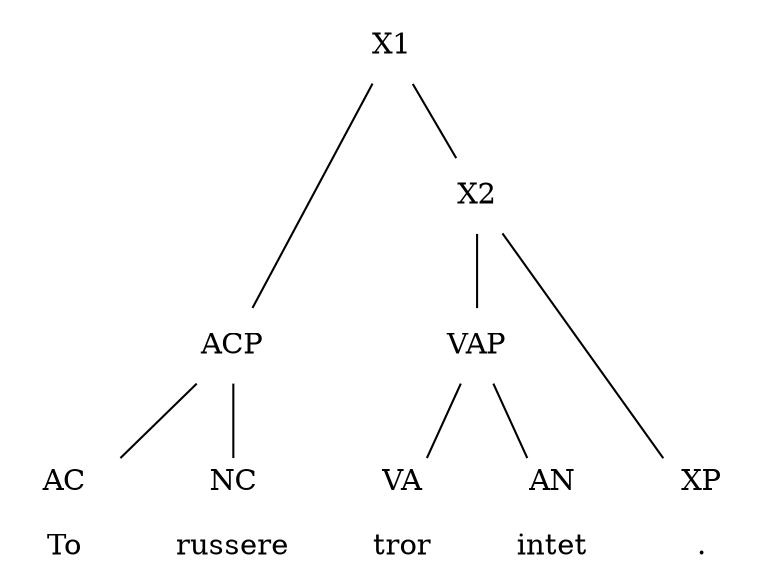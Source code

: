 graph test_tree {

n0 [label="X1", shape=none];
n1 [label="ACP", shape=none];
n2 [label="VAP", shape=none];
n3 [label="X2", shape=none];

n1 -- { n10 n11 };
n2 -- { n12 n13 };
n3 -- { n2 n14 };
n0 -- { n1 n3 };

n10 [label="AC\n\nTo", shape=none];
n11 [label="NC\n\nrussere", shape=none];
n12 [label="VA\n\ntror", shape=none];
n13 [label="AN\n\nintet", shape=none];
n14 [label="XP\n\n.", shape=none];

{rank=same; n10 n11 n12 n13 n14 }

}
